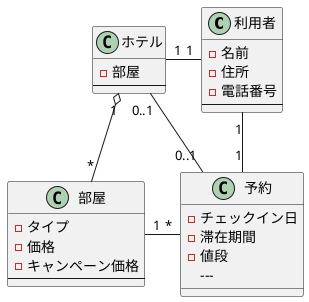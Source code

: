 @startuml ホテル
class "利用者" as guest {
    - 名前
    - 住所
    - 電話番号
---
}

class "ホテル" as hotel {
    - 部屋
---
}

class "部屋" as room {
    - タイプ
    - 価格
    - キャンペーン価格
---
}

class "予約" as reserve {
    - チェックイン日
    - 滞在期間
    - 値段
---   
}

hotel "1" o-down- "*" room
room "1"-ri- "*"reserve 
guest "1" -down- "1"reserve
hotel "1" -ri- "1"guest
hotel "0..1" - "0..1" reserve

@enduml